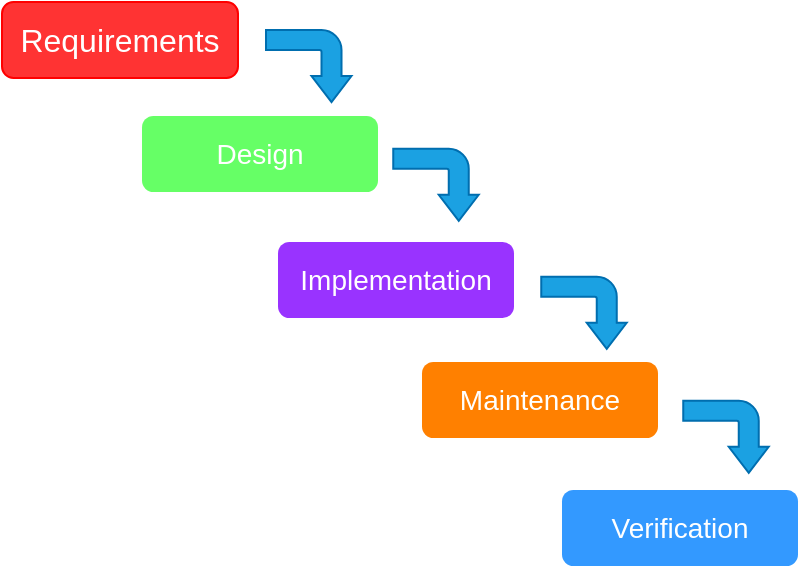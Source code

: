<mxfile version="26.1.0">
  <diagram name="Trang-1" id="v04w95QRHoQT3kYxGlcM">
    <mxGraphModel dx="913" dy="454" grid="0" gridSize="10" guides="1" tooltips="1" connect="1" arrows="1" fold="1" page="1" pageScale="1" pageWidth="827" pageHeight="1169" math="0" shadow="0">
      <root>
        <mxCell id="0" />
        <mxCell id="1" parent="0" />
        <mxCell id="vi33IwmnqvKZSFRTnHIn-1" value="&lt;font style=&quot;color: rgb(255, 255, 255);&quot; size=&quot;3&quot;&gt;Requirements&lt;/font&gt;" style="rounded=1;whiteSpace=wrap;html=1;strokeColor=light-dark(#FF0000,#FFFFFF);fillColor=light-dark(#FF3333,var(--ge-dark-color, #121212));" vertex="1" parent="1">
          <mxGeometry x="179" y="103" width="118" height="38" as="geometry" />
        </mxCell>
        <mxCell id="vi33IwmnqvKZSFRTnHIn-2" value="&lt;font style=&quot;font-size: 14px; color: rgb(255, 255, 255);&quot;&gt;Design&lt;/font&gt;" style="rounded=1;whiteSpace=wrap;html=1;fillColor=light-dark(#66FF66,var(--ge-dark-color, #121212));strokeColor=none;" vertex="1" parent="1">
          <mxGeometry x="249" y="160" width="118" height="38" as="geometry" />
        </mxCell>
        <mxCell id="vi33IwmnqvKZSFRTnHIn-3" value="&lt;font style=&quot;font-size: 14px; color: rgb(255, 255, 255);&quot;&gt;Implementation&lt;/font&gt;" style="rounded=1;whiteSpace=wrap;html=1;fillColor=light-dark(#9933FF,var(--ge-dark-color, #121212));strokeColor=none;" vertex="1" parent="1">
          <mxGeometry x="317" y="223" width="118" height="38" as="geometry" />
        </mxCell>
        <mxCell id="vi33IwmnqvKZSFRTnHIn-4" value="&lt;font style=&quot;font-size: 14px; color: rgb(255, 255, 255);&quot;&gt;Maintenance&lt;/font&gt;" style="rounded=1;whiteSpace=wrap;html=1;fillColor=light-dark(#FF8000,var(--ge-dark-color, #121212));strokeColor=none;" vertex="1" parent="1">
          <mxGeometry x="389" y="283" width="118" height="38" as="geometry" />
        </mxCell>
        <mxCell id="vi33IwmnqvKZSFRTnHIn-6" value="&lt;font style=&quot;font-size: 14px; color: rgb(255, 255, 255);&quot;&gt;Verification&lt;/font&gt;" style="rounded=1;whiteSpace=wrap;html=1;fillColor=light-dark(#3399FF,var(--ge-dark-color, #121212));strokeColor=none;" vertex="1" parent="1">
          <mxGeometry x="459" y="347" width="118" height="38" as="geometry" />
        </mxCell>
        <mxCell id="vi33IwmnqvKZSFRTnHIn-9" value="" style="html=1;shadow=0;dashed=0;align=center;verticalAlign=middle;shape=mxgraph.arrows2.bendArrow;dy=5;dx=13;notch=0;arrowHead=20;rounded=1;rotation=90;fillColor=#1ba1e2;strokeColor=#006EAF;fontColor=#ffffff;" vertex="1" parent="1">
          <mxGeometry x="314.38" y="113.63" width="36" height="42.75" as="geometry" />
        </mxCell>
        <mxCell id="vi33IwmnqvKZSFRTnHIn-10" value="" style="html=1;shadow=0;dashed=0;align=center;verticalAlign=middle;shape=mxgraph.arrows2.bendArrow;dy=5;dx=13;notch=0;arrowHead=20;rounded=1;rotation=90;fillColor=#1ba1e2;strokeColor=#006EAF;fontColor=#ffffff;" vertex="1" parent="1">
          <mxGeometry x="378" y="173" width="36" height="42.75" as="geometry" />
        </mxCell>
        <mxCell id="vi33IwmnqvKZSFRTnHIn-11" value="" style="html=1;shadow=0;dashed=0;align=center;verticalAlign=middle;shape=mxgraph.arrows2.bendArrow;dy=5;dx=13;notch=0;arrowHead=20;rounded=1;rotation=90;fillColor=#1ba1e2;strokeColor=#006EAF;fontColor=#ffffff;" vertex="1" parent="1">
          <mxGeometry x="452" y="237" width="36" height="42.75" as="geometry" />
        </mxCell>
        <mxCell id="vi33IwmnqvKZSFRTnHIn-12" value="" style="html=1;shadow=0;dashed=0;align=center;verticalAlign=middle;shape=mxgraph.arrows2.bendArrow;dy=5;dx=13;notch=0;arrowHead=20;rounded=1;rotation=90;fillColor=#1ba1e2;strokeColor=#006EAF;fontColor=#ffffff;" vertex="1" parent="1">
          <mxGeometry x="523" y="299" width="36" height="42.75" as="geometry" />
        </mxCell>
      </root>
    </mxGraphModel>
  </diagram>
</mxfile>
